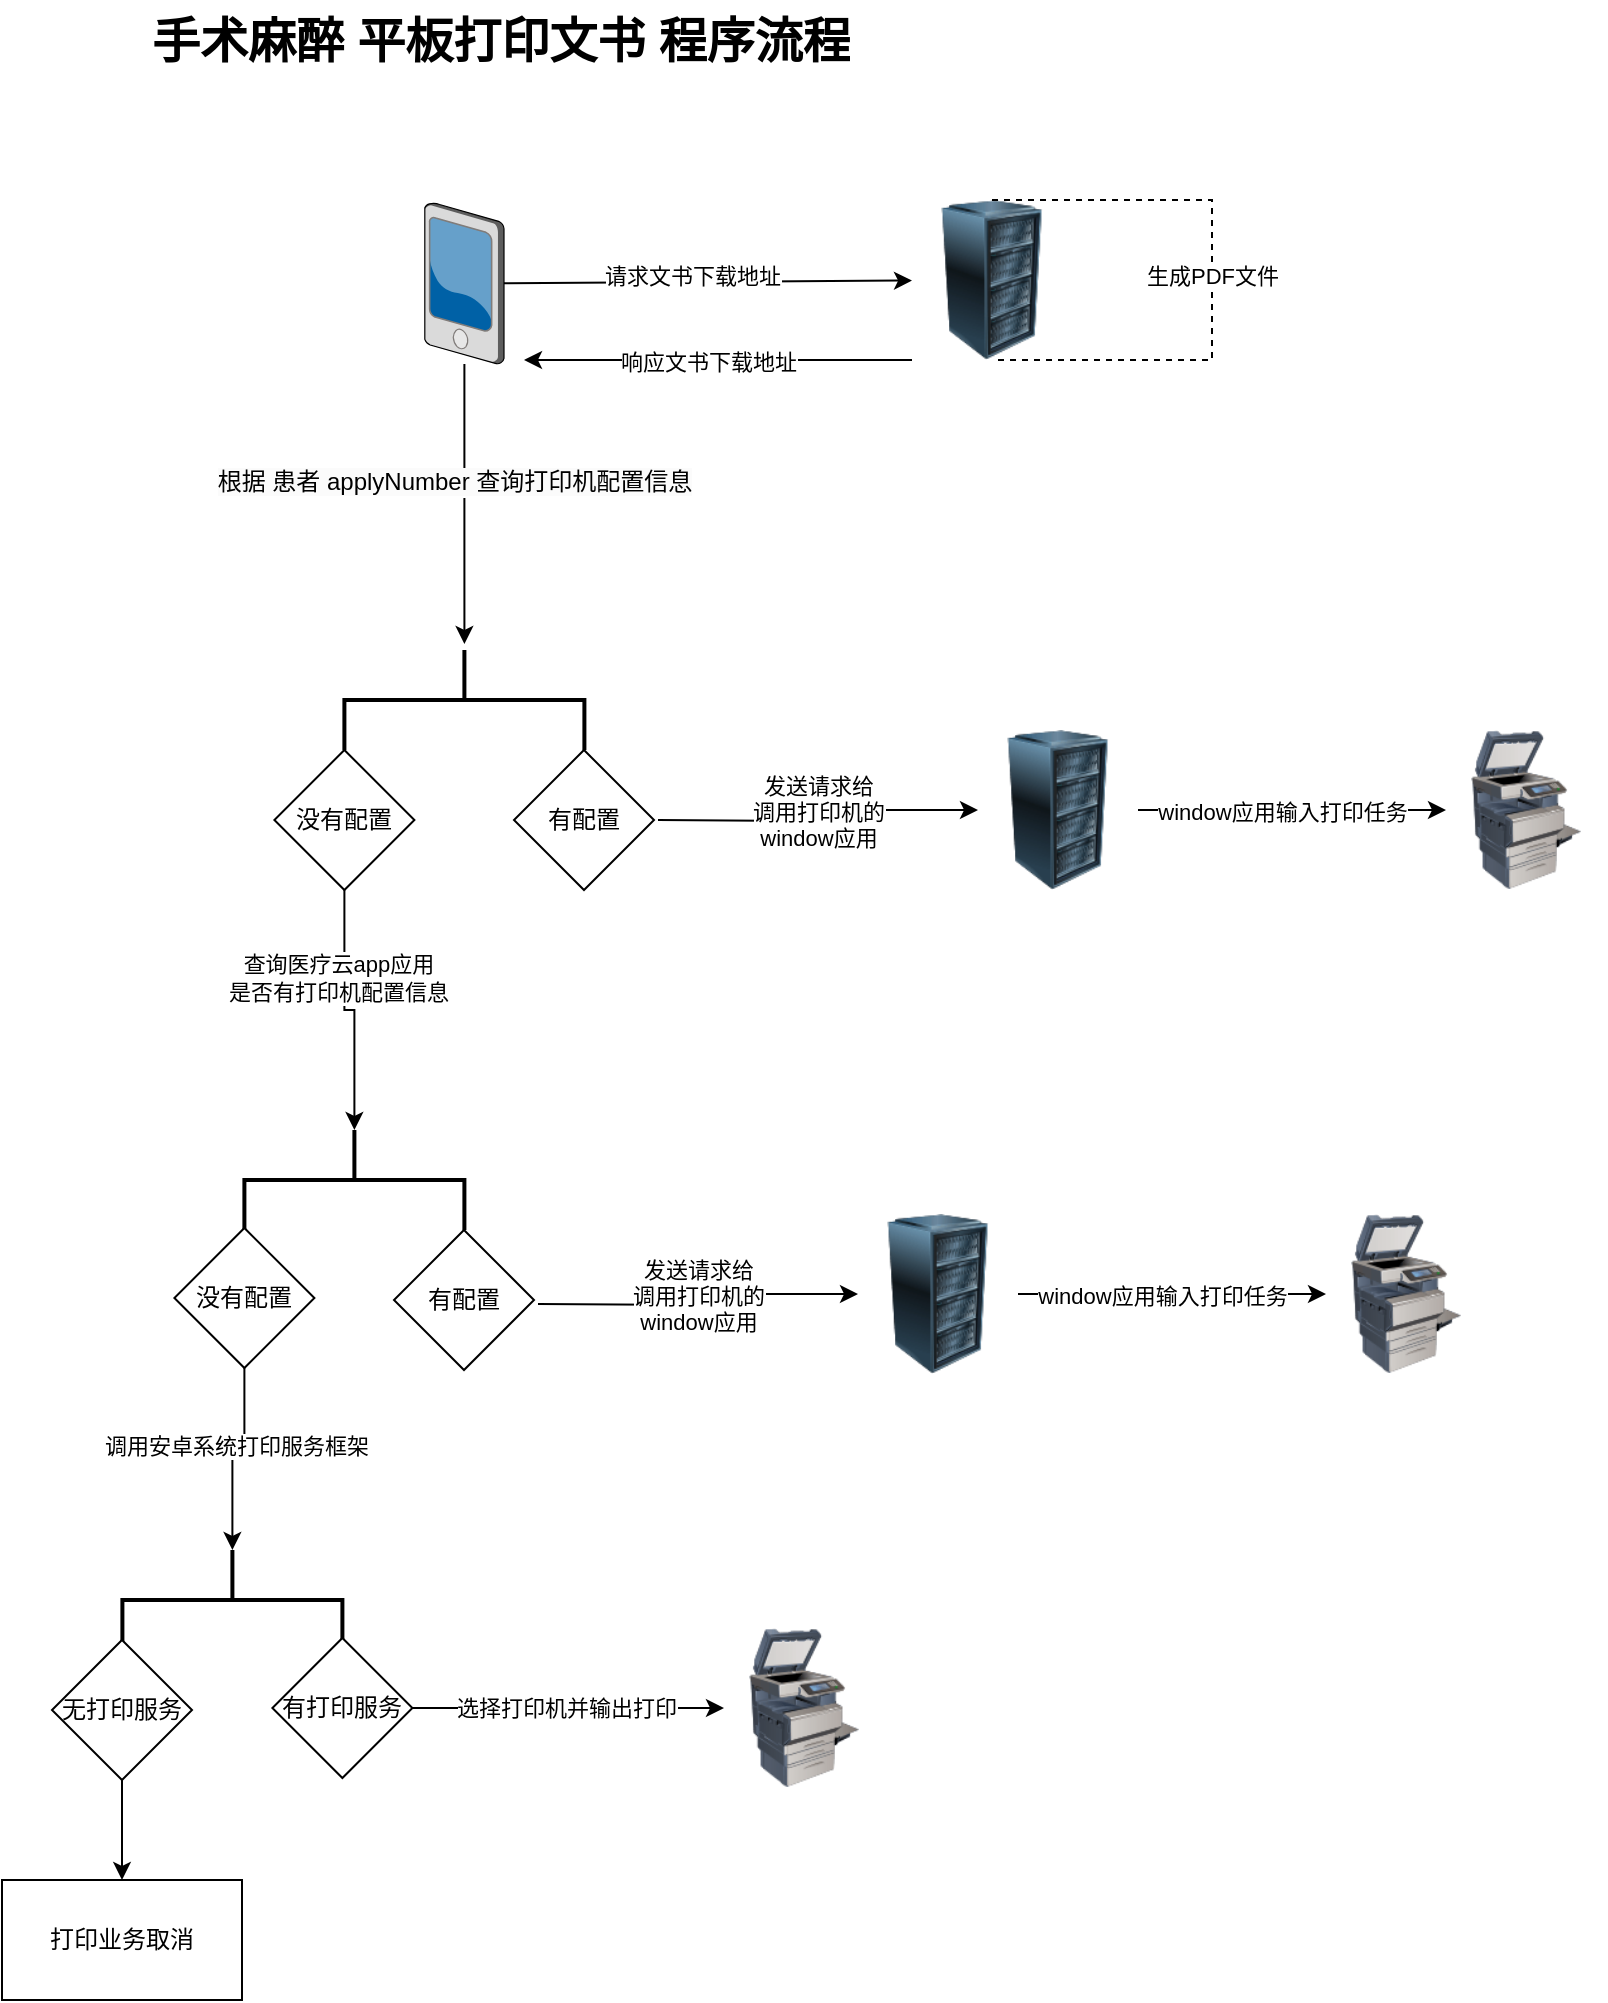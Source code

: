 <mxfile version="25.0.3">
  <diagram name="第 1 页" id="4Z4vOjG33hLCItT1rQMN">
    <mxGraphModel dx="337" dy="677" grid="1" gridSize="10" guides="1" tooltips="1" connect="1" arrows="1" fold="1" page="1" pageScale="1" pageWidth="827" pageHeight="1169" math="0" shadow="0">
      <root>
        <mxCell id="0" />
        <mxCell id="1" parent="0" />
        <mxCell id="PmHOLb2PflUZi9dplfsK-19" style="edgeStyle=orthogonalEdgeStyle;rounded=0;orthogonalLoop=1;jettySize=auto;html=1;entryX=0.5;entryY=0;entryDx=0;entryDy=0;" edge="1" parent="1" source="PmHOLb2PflUZi9dplfsK-4">
          <mxGeometry relative="1" as="geometry">
            <mxPoint x="1090.21" y="672" as="targetPoint" />
          </mxGeometry>
        </mxCell>
        <mxCell id="PmHOLb2PflUZi9dplfsK-20" value="&lt;span style=&quot;font-size: 12px; text-wrap-mode: wrap; background-color: rgb(251, 251, 251);&quot;&gt;根据 患者 applyNumber 查询打印机配置信息&lt;/span&gt;" style="edgeLabel;html=1;align=center;verticalAlign=middle;resizable=0;points=[];" vertex="1" connectable="0" parent="PmHOLb2PflUZi9dplfsK-19">
          <mxGeometry x="-0.133" y="-5" relative="1" as="geometry">
            <mxPoint y="-2" as="offset" />
          </mxGeometry>
        </mxCell>
        <mxCell id="PmHOLb2PflUZi9dplfsK-4" value="" style="verticalLabelPosition=bottom;sketch=0;aspect=fixed;html=1;verticalAlign=top;strokeColor=none;align=center;outlineConnect=0;shape=mxgraph.citrix.pda;" vertex="1" parent="1">
          <mxGeometry x="1070.41" y="451.5" width="39.59" height="80.5" as="geometry" />
        </mxCell>
        <mxCell id="PmHOLb2PflUZi9dplfsK-7" value="" style="image;html=1;image=img/lib/clip_art/computers/Server_Rack_128x128.png" vertex="1" parent="1">
          <mxGeometry x="1314" y="450" width="80" height="80" as="geometry" />
        </mxCell>
        <mxCell id="PmHOLb2PflUZi9dplfsK-8" value="" style="endArrow=classic;html=1;rounded=0;" edge="1" parent="1" source="PmHOLb2PflUZi9dplfsK-4" target="PmHOLb2PflUZi9dplfsK-7">
          <mxGeometry width="50" height="50" relative="1" as="geometry">
            <mxPoint x="1150" y="489.5" as="sourcePoint" />
            <mxPoint x="1310" y="490" as="targetPoint" />
          </mxGeometry>
        </mxCell>
        <mxCell id="PmHOLb2PflUZi9dplfsK-9" value="请求文书下载地址" style="edgeLabel;html=1;align=center;verticalAlign=middle;resizable=0;points=[];" vertex="1" connectable="0" parent="PmHOLb2PflUZi9dplfsK-8">
          <mxGeometry x="-0.363" y="3" relative="1" as="geometry">
            <mxPoint x="29" as="offset" />
          </mxGeometry>
        </mxCell>
        <mxCell id="PmHOLb2PflUZi9dplfsK-14" value="" style="endArrow=none;dashed=1;html=1;rounded=0;exitX=0.5;exitY=0;exitDx=0;exitDy=0;entryX=0.5;entryY=1;entryDx=0;entryDy=0;" edge="1" parent="1" source="PmHOLb2PflUZi9dplfsK-7" target="PmHOLb2PflUZi9dplfsK-7">
          <mxGeometry width="50" height="50" relative="1" as="geometry">
            <mxPoint x="1404" y="420" as="sourcePoint" />
            <mxPoint x="1344" y="570" as="targetPoint" />
            <Array as="points">
              <mxPoint x="1464" y="450" />
              <mxPoint x="1464" y="530" />
            </Array>
          </mxGeometry>
        </mxCell>
        <mxCell id="PmHOLb2PflUZi9dplfsK-15" value="生成PDF文件" style="edgeLabel;html=1;align=center;verticalAlign=middle;resizable=0;points=[];" vertex="1" connectable="0" parent="PmHOLb2PflUZi9dplfsK-14">
          <mxGeometry x="0.044" relative="1" as="geometry">
            <mxPoint y="-9" as="offset" />
          </mxGeometry>
        </mxCell>
        <mxCell id="PmHOLb2PflUZi9dplfsK-16" value="" style="endArrow=classic;html=1;rounded=0;exitX=0;exitY=1;exitDx=0;exitDy=0;" edge="1" parent="1" source="PmHOLb2PflUZi9dplfsK-7">
          <mxGeometry width="50" height="50" relative="1" as="geometry">
            <mxPoint x="1230" y="585" as="sourcePoint" />
            <mxPoint x="1120" y="530" as="targetPoint" />
          </mxGeometry>
        </mxCell>
        <mxCell id="PmHOLb2PflUZi9dplfsK-17" value="响应文书下载地址" style="edgeLabel;html=1;align=center;verticalAlign=middle;resizable=0;points=[];" vertex="1" connectable="0" parent="PmHOLb2PflUZi9dplfsK-16">
          <mxGeometry x="0.213" y="1" relative="1" as="geometry">
            <mxPoint x="15" as="offset" />
          </mxGeometry>
        </mxCell>
        <mxCell id="PmHOLb2PflUZi9dplfsK-21" value="" style="image;html=1;image=img/lib/clip_art/computers/Server_Rack_128x128.png" vertex="1" parent="1">
          <mxGeometry x="1347" y="715" width="80" height="80" as="geometry" />
        </mxCell>
        <mxCell id="PmHOLb2PflUZi9dplfsK-22" style="edgeStyle=orthogonalEdgeStyle;rounded=0;orthogonalLoop=1;jettySize=auto;html=1;entryX=0;entryY=0.5;entryDx=0;entryDy=0;exitX=1;exitY=0.5;exitDx=0;exitDy=0;" edge="1" parent="1" target="PmHOLb2PflUZi9dplfsK-21">
          <mxGeometry relative="1" as="geometry">
            <mxPoint x="1187" y="760" as="sourcePoint" />
            <mxPoint x="1410.83" y="798" as="targetPoint" />
          </mxGeometry>
        </mxCell>
        <mxCell id="PmHOLb2PflUZi9dplfsK-23" value="发送请求给&lt;div&gt;调用打印机的&lt;/div&gt;&lt;div&gt;window应用&lt;/div&gt;" style="edgeLabel;html=1;align=center;verticalAlign=middle;resizable=0;points=[];" vertex="1" connectable="0" parent="PmHOLb2PflUZi9dplfsK-22">
          <mxGeometry x="0.033" y="1" relative="1" as="geometry">
            <mxPoint as="offset" />
          </mxGeometry>
        </mxCell>
        <mxCell id="PmHOLb2PflUZi9dplfsK-24" value="" style="image;html=1;image=img/lib/clip_art/computers/Printer_Commercial_128x128.png" vertex="1" parent="1">
          <mxGeometry x="1581" y="715" width="80" height="80" as="geometry" />
        </mxCell>
        <mxCell id="PmHOLb2PflUZi9dplfsK-26" style="edgeStyle=orthogonalEdgeStyle;rounded=0;orthogonalLoop=1;jettySize=auto;html=1;exitX=1;exitY=0.5;exitDx=0;exitDy=0;entryX=0;entryY=0.5;entryDx=0;entryDy=0;" edge="1" parent="1" source="PmHOLb2PflUZi9dplfsK-21" target="PmHOLb2PflUZi9dplfsK-24">
          <mxGeometry relative="1" as="geometry">
            <mxPoint x="1487.79" y="788" as="sourcePoint" />
            <mxPoint x="1680.83" y="788.64" as="targetPoint" />
          </mxGeometry>
        </mxCell>
        <mxCell id="PmHOLb2PflUZi9dplfsK-27" value="window应用输入打印任务" style="edgeLabel;html=1;align=center;verticalAlign=middle;resizable=0;points=[];" vertex="1" connectable="0" parent="PmHOLb2PflUZi9dplfsK-26">
          <mxGeometry x="-0.17" y="-1" relative="1" as="geometry">
            <mxPoint x="8" as="offset" />
          </mxGeometry>
        </mxCell>
        <mxCell id="PmHOLb2PflUZi9dplfsK-28" value="" style="strokeWidth=2;html=1;shape=mxgraph.flowchart.annotation_2;align=left;labelPosition=right;pointerEvents=1;rotation=90;" vertex="1" parent="1">
          <mxGeometry x="1065.2" y="640" width="50" height="120" as="geometry" />
        </mxCell>
        <mxCell id="PmHOLb2PflUZi9dplfsK-29" value="&lt;div&gt;有配置&lt;/div&gt;" style="rhombus;whiteSpace=wrap;html=1;" vertex="1" parent="1">
          <mxGeometry x="1115" y="725" width="70" height="70" as="geometry" />
        </mxCell>
        <mxCell id="PmHOLb2PflUZi9dplfsK-31" value="&lt;span style=&quot;background-color: initial;&quot;&gt;没有配置&lt;/span&gt;" style="rhombus;whiteSpace=wrap;html=1;" vertex="1" parent="1">
          <mxGeometry x="995.2" y="725" width="70" height="70" as="geometry" />
        </mxCell>
        <mxCell id="PmHOLb2PflUZi9dplfsK-32" value="" style="strokeWidth=2;html=1;shape=mxgraph.flowchart.annotation_2;align=left;labelPosition=right;pointerEvents=1;rotation=90;" vertex="1" parent="1">
          <mxGeometry x="1010.2" y="885" width="50" height="110" as="geometry" />
        </mxCell>
        <mxCell id="PmHOLb2PflUZi9dplfsK-33" style="edgeStyle=orthogonalEdgeStyle;rounded=0;orthogonalLoop=1;jettySize=auto;html=1;exitX=0.5;exitY=1;exitDx=0;exitDy=0;entryX=0;entryY=0.5;entryDx=0;entryDy=0;entryPerimeter=0;" edge="1" parent="1" source="PmHOLb2PflUZi9dplfsK-31" target="PmHOLb2PflUZi9dplfsK-32">
          <mxGeometry relative="1" as="geometry" />
        </mxCell>
        <mxCell id="PmHOLb2PflUZi9dplfsK-34" value="查询医疗云app应用&lt;div&gt;是否有打印机配置信息&lt;/div&gt;" style="edgeLabel;html=1;align=center;verticalAlign=middle;resizable=0;points=[];" vertex="1" connectable="0" parent="PmHOLb2PflUZi9dplfsK-33">
          <mxGeometry x="-0.294" y="-3" relative="1" as="geometry">
            <mxPoint as="offset" />
          </mxGeometry>
        </mxCell>
        <mxCell id="PmHOLb2PflUZi9dplfsK-35" value="" style="image;html=1;image=img/lib/clip_art/computers/Server_Rack_128x128.png" vertex="1" parent="1">
          <mxGeometry x="1287" y="957" width="80" height="80" as="geometry" />
        </mxCell>
        <mxCell id="PmHOLb2PflUZi9dplfsK-36" style="edgeStyle=orthogonalEdgeStyle;rounded=0;orthogonalLoop=1;jettySize=auto;html=1;entryX=0;entryY=0.5;entryDx=0;entryDy=0;exitX=1;exitY=0.5;exitDx=0;exitDy=0;" edge="1" parent="1" target="PmHOLb2PflUZi9dplfsK-35">
          <mxGeometry relative="1" as="geometry">
            <mxPoint x="1127" y="1002" as="sourcePoint" />
            <mxPoint x="1350.83" y="1040" as="targetPoint" />
          </mxGeometry>
        </mxCell>
        <mxCell id="PmHOLb2PflUZi9dplfsK-37" value="发送请求给&lt;div&gt;调用打印机的&lt;/div&gt;&lt;div&gt;window应用&lt;/div&gt;" style="edgeLabel;html=1;align=center;verticalAlign=middle;resizable=0;points=[];" vertex="1" connectable="0" parent="PmHOLb2PflUZi9dplfsK-36">
          <mxGeometry x="0.033" y="1" relative="1" as="geometry">
            <mxPoint as="offset" />
          </mxGeometry>
        </mxCell>
        <mxCell id="PmHOLb2PflUZi9dplfsK-38" value="" style="image;html=1;image=img/lib/clip_art/computers/Printer_Commercial_128x128.png" vertex="1" parent="1">
          <mxGeometry x="1521" y="957" width="80" height="80" as="geometry" />
        </mxCell>
        <mxCell id="PmHOLb2PflUZi9dplfsK-39" style="edgeStyle=orthogonalEdgeStyle;rounded=0;orthogonalLoop=1;jettySize=auto;html=1;exitX=1;exitY=0.5;exitDx=0;exitDy=0;entryX=0;entryY=0.5;entryDx=0;entryDy=0;" edge="1" parent="1" source="PmHOLb2PflUZi9dplfsK-35" target="PmHOLb2PflUZi9dplfsK-38">
          <mxGeometry relative="1" as="geometry">
            <mxPoint x="1427.79" y="1030" as="sourcePoint" />
            <mxPoint x="1620.83" y="1030.64" as="targetPoint" />
          </mxGeometry>
        </mxCell>
        <mxCell id="PmHOLb2PflUZi9dplfsK-40" value="window应用输入打印任务" style="edgeLabel;html=1;align=center;verticalAlign=middle;resizable=0;points=[];" vertex="1" connectable="0" parent="PmHOLb2PflUZi9dplfsK-39">
          <mxGeometry x="-0.17" y="-1" relative="1" as="geometry">
            <mxPoint x="8" as="offset" />
          </mxGeometry>
        </mxCell>
        <mxCell id="PmHOLb2PflUZi9dplfsK-41" value="&lt;div&gt;有配置&lt;/div&gt;" style="rhombus;whiteSpace=wrap;html=1;" vertex="1" parent="1">
          <mxGeometry x="1055" y="965" width="70" height="70" as="geometry" />
        </mxCell>
        <mxCell id="PmHOLb2PflUZi9dplfsK-42" value="&lt;span style=&quot;background-color: initial;&quot;&gt;没有配置&lt;/span&gt;" style="rhombus;whiteSpace=wrap;html=1;" vertex="1" parent="1">
          <mxGeometry x="945.2" y="964" width="70" height="70" as="geometry" />
        </mxCell>
        <mxCell id="PmHOLb2PflUZi9dplfsK-43" value="" style="strokeWidth=2;html=1;shape=mxgraph.flowchart.annotation_2;align=left;labelPosition=right;pointerEvents=1;rotation=90;" vertex="1" parent="1">
          <mxGeometry x="949.2" y="1095" width="50" height="110" as="geometry" />
        </mxCell>
        <mxCell id="PmHOLb2PflUZi9dplfsK-44" style="edgeStyle=orthogonalEdgeStyle;rounded=0;orthogonalLoop=1;jettySize=auto;html=1;exitX=0.5;exitY=1;exitDx=0;exitDy=0;entryX=0;entryY=0.5;entryDx=0;entryDy=0;entryPerimeter=0;" edge="1" parent="1" source="PmHOLb2PflUZi9dplfsK-42" target="PmHOLb2PflUZi9dplfsK-43">
          <mxGeometry relative="1" as="geometry" />
        </mxCell>
        <mxCell id="PmHOLb2PflUZi9dplfsK-47" value="调用安卓系统打印服务框架" style="edgeLabel;html=1;align=center;verticalAlign=middle;resizable=0;points=[];" vertex="1" connectable="0" parent="PmHOLb2PflUZi9dplfsK-44">
          <mxGeometry x="-0.192" y="-4" relative="1" as="geometry">
            <mxPoint as="offset" />
          </mxGeometry>
        </mxCell>
        <mxCell id="PmHOLb2PflUZi9dplfsK-50" style="edgeStyle=orthogonalEdgeStyle;rounded=0;orthogonalLoop=1;jettySize=auto;html=1;entryX=0;entryY=0.5;entryDx=0;entryDy=0;" edge="1" parent="1" source="PmHOLb2PflUZi9dplfsK-48" target="PmHOLb2PflUZi9dplfsK-49">
          <mxGeometry relative="1" as="geometry" />
        </mxCell>
        <mxCell id="PmHOLb2PflUZi9dplfsK-51" value="选择打印机并输出打印" style="edgeLabel;html=1;align=center;verticalAlign=middle;resizable=0;points=[];" vertex="1" connectable="0" parent="PmHOLb2PflUZi9dplfsK-50">
          <mxGeometry x="-0.224" relative="1" as="geometry">
            <mxPoint x="16" as="offset" />
          </mxGeometry>
        </mxCell>
        <mxCell id="PmHOLb2PflUZi9dplfsK-48" value="&lt;div&gt;有&lt;span style=&quot;background-color: initial;&quot;&gt;打印服务&lt;/span&gt;&lt;/div&gt;" style="rhombus;whiteSpace=wrap;html=1;" vertex="1" parent="1">
          <mxGeometry x="994.2" y="1169" width="70" height="70" as="geometry" />
        </mxCell>
        <mxCell id="PmHOLb2PflUZi9dplfsK-49" value="" style="image;html=1;image=img/lib/clip_art/computers/Printer_Commercial_128x128.png" vertex="1" parent="1">
          <mxGeometry x="1220" y="1164" width="80" height="80" as="geometry" />
        </mxCell>
        <mxCell id="PmHOLb2PflUZi9dplfsK-54" style="edgeStyle=orthogonalEdgeStyle;rounded=0;orthogonalLoop=1;jettySize=auto;html=1;entryX=0.5;entryY=0;entryDx=0;entryDy=0;" edge="1" parent="1" source="PmHOLb2PflUZi9dplfsK-52" target="PmHOLb2PflUZi9dplfsK-53">
          <mxGeometry relative="1" as="geometry" />
        </mxCell>
        <mxCell id="PmHOLb2PflUZi9dplfsK-52" value="&lt;span style=&quot;background-color: initial;&quot;&gt;无打印服务&lt;/span&gt;" style="rhombus;whiteSpace=wrap;html=1;" vertex="1" parent="1">
          <mxGeometry x="884" y="1170" width="70" height="70" as="geometry" />
        </mxCell>
        <mxCell id="PmHOLb2PflUZi9dplfsK-53" value="打印业务取消" style="rounded=0;whiteSpace=wrap;html=1;" vertex="1" parent="1">
          <mxGeometry x="859" y="1290" width="120" height="60" as="geometry" />
        </mxCell>
        <mxCell id="PmHOLb2PflUZi9dplfsK-55" value="&lt;h1 style=&quot;margin-top: 0px;&quot;&gt;手术麻醉 平板打印文书 程序流程&lt;/h1&gt;" style="text;html=1;whiteSpace=wrap;overflow=hidden;rounded=0;" vertex="1" parent="1">
          <mxGeometry x="932.2" y="350" width="414.8" height="50" as="geometry" />
        </mxCell>
      </root>
    </mxGraphModel>
  </diagram>
</mxfile>
